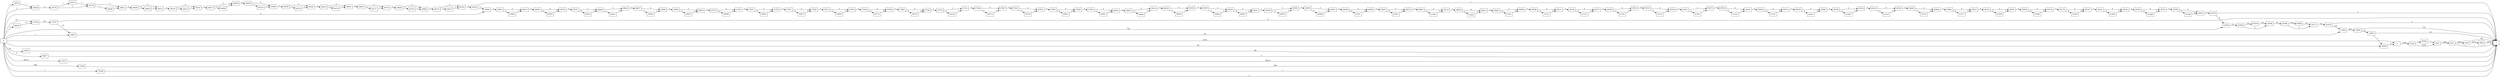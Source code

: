 digraph {
	graph [rankdir=LR]
	node [shape=rectangle]
	2 -> 1830 [label=2560]
	1830 -> 1851 [label=2559]
	1830 -> 26495 [label=1]
	1851 -> 3421 [label=2560]
	3421 -> 1 [label=1]
	3421 -> 4405 [label=2559]
	4405 -> 1 [label=40]
	4405 -> 5982 [label=2519]
	5982 -> 1 [label=2519]
	13795 -> 13797 [label=85]
	13797 -> 13887 [label=81]
	13797 -> 1 [label=4]
	13887 -> 13892 [label=82]
	13892 -> 13895 [label=807]
	13895 -> 13897 [label=82]
	13895 -> 1 [label=725]
	13897 -> 1 [label=81]
	13897 -> 24899 [label=1]
	23925 -> 1 [label=49]
	24899 -> 2 [label=41]
	26495 -> 1851 [label=1]
	26504 -> 26593 [label=5]
	26593 -> 26614 [label=2]
	26593 -> 40482 [label=3]
	26614 -> 26681 [label=5]
	26681 -> 26703 [label=2]
	26681 -> 40503 [label=3]
	26703 -> 26781 [label=5]
	26781 -> 26802 [label=2]
	26781 -> 40523 [label=3]
	26802 -> 26823 [label=2]
	26802 -> 40543 [label=3]
	26823 -> 26877 [label=5]
	26877 -> 26898 [label=2]
	26877 -> 40563 [label=3]
	26898 -> 26958 [label=5]
	26958 -> 26979 [label=2]
	26958 -> 40583 [label=3]
	26979 -> 27237 [label=5]
	27237 -> 27261 [label=2]
	27237 -> 40606 [label=3]
	27261 -> 27507 [label=5]
	27507 -> 27555 [label=2]
	27507 -> 40653 [label=3]
	27555 -> 27561 [label=5]
	27561 -> 27582 [label=2]
	27561 -> 40673 [label=3]
	27582 -> 27615 [label=5]
	27615 -> 27636 [label=2]
	27615 -> 40693 [label=3]
	27636 -> 27642 [label=5]
	27642 -> 27663 [label=2]
	27642 -> 40713 [label=3]
	27663 -> 27687 [label=5]
	27687 -> 27708 [label=2]
	27687 -> 40733 [label=3]
	27708 -> 27720 [label=5]
	27720 -> 27741 [label=2]
	27720 -> 40753 [label=3]
	27741 -> 27786 [label=5]
	27786 -> 27807 [label=2]
	27786 -> 40773 [label=3]
	27807 -> 27810 [label=5]
	27810 -> 27831 [label=2]
	27810 -> 40793 [label=3]
	27831 -> 27905 [label=5]
	27905 -> 27944 [label=2]
	27905 -> 40831 [label=3]
	27944 -> 27983 [label=5]
	27983 -> 28004 [label=2]
	27983 -> 40851 [label=3]
	28004 -> 28091 [label=5]
	28091 -> 28124 [label=2]
	28091 -> 40883 [label=3]
	28124 -> 28163 [label=5]
	28163 -> 28184 [label=2]
	28163 -> 40903 [label=3]
	28184 -> 28199 [label=5]
	28199 -> 28220 [label=2]
	28199 -> 40923 [label=3]
	28220 -> 28241 [label=2]
	28220 -> 40943 [label=3]
	28241 -> 28346 [label=5]
	28346 -> 28382 [label=2]
	28346 -> 40978 [label=3]
	28382 -> 28436 [label=5]
	28436 -> 28457 [label=2]
	28436 -> 40998 [label=3]
	28457 -> 28460 [label=5]
	28460 -> 28484 [label=2]
	28460 -> 41021 [label=3]
	28484 -> 28493 [label=5]
	28493 -> 28514 [label=2]
	28493 -> 41041 [label=3]
	28514 -> 28697 [label=5]
	28697 -> 28718 [label=2]
	28697 -> 41061 [label=3]
	28718 -> 28892 [label=5]
	28892 -> 28913 [label=2]
	28892 -> 41081 [label=3]
	28913 -> 29045 [label=5]
	29045 -> 29066 [label=2]
	29045 -> 41101 [label=3]
	29066 -> 29090 [label=5]
	29090 -> 29111 [label=2]
	29090 -> 41121 [label=3]
	29111 -> 29154 [label=5]
	29154 -> 29175 [label=2]
	29154 -> 41141 [label=3]
	29175 -> 29189 [label=5]
	29189 -> 29210 [label=2]
	29189 -> 41161 [label=3]
	29210 -> 29219 [label=5]
	29219 -> 29240 [label=2]
	29219 -> 41181 [label=3]
	29240 -> 29253 [label=5]
	29253 -> 29274 [label=2]
	29253 -> 41201 [label=3]
	29274 -> 29324 [label=5]
	29324 -> 29345 [label=2]
	29324 -> 41221 [label=3]
	29345 -> 29492 [label=5]
	29492 -> 29513 [label=2]
	29492 -> 41241 [label=3]
	29513 -> 29564 [label=5]
	29564 -> 29585 [label=2]
	29564 -> 41261 [label=3]
	29585 -> 29708 [label=5]
	29708 -> 29745 [label=2]
	29708 -> 41297 [label=3]
	29745 -> 29762 [label=5]
	29762 -> 29783 [label=2]
	29762 -> 41317 [label=3]
	29783 -> 29859 [label=5]
	29859 -> 29894 [label=2]
	29859 -> 41351 [label=3]
	29894 -> 29994 [label=5]
	29994 -> 30015 [label=2]
	29994 -> 41371 [label=3]
	30015 -> 30032 [label=5]
	30032 -> 30070 [label=2]
	30032 -> 41408 [label=3]
	30070 -> 30095 [label=5]
	30095 -> 30116 [label=2]
	30095 -> 41428 [label=3]
	30116 -> 30176 [label=5]
	30176 -> 30197 [label=2]
	30176 -> 41448 [label=3]
	30197 -> 30233 [label=5]
	30233 -> 30254 [label=2]
	30233 -> 41468 [label=3]
	30254 -> 30302 [label=5]
	30302 -> 30323 [label=2]
	30302 -> 41488 [label=3]
	30323 -> 30382 [label=5]
	30382 -> 30403 [label=2]
	30382 -> 41508 [label=3]
	30403 -> 30479 [label=5]
	30479 -> 1 [label=3]
	30479 -> 31949 [label=2]
	31949 -> 32069 [label=727]
	32069 -> 32090 [label=2]
	32069 -> 63936 [label=725]
	32090 -> 32096 [label=727]
	32096 -> 32117 [label=2]
	32096 -> 63956 [label=725]
	32117 -> 32476 [label=727]
	32476 -> 1 [label=2]
	32476 -> 13892 [label=725]
	38457 -> 1 [label=2]
	38458 -> 38755 [label=4]
	38755 -> 38776 [label=3]
	38755 -> 44574 [label=1]
	38776 -> 38811 [label=3]
	38776 -> 44608 [label=1]
	38811 -> 39094 [label=4]
	39094 -> 39141 [label=3]
	39094 -> 44654 [label=1]
	39141 -> 39142 [label=4]
	39142 -> 39163 [label=3]
	39142 -> 44674 [label=1]
	39163 -> 39417 [label=4]
	39417 -> 39438 [label=3]
	39417 -> 44694 [label=1]
	39438 -> 39459 [label=4]
	39459 -> 39480 [label=3]
	39459 -> 44714 [label=1]
	39480 -> 39499 [label=4]
	39499 -> 39520 [label=3]
	39499 -> 44734 [label=1]
	39520 -> 39532 [label=4]
	39532 -> 39553 [label=3]
	39532 -> 44754 [label=1]
	39553 -> 39691 [label=4]
	39691 -> 39715 [label=3]
	39691 -> 44777 [label=1]
	39715 -> 39859 [label=4]
	39859 -> 39880 [label=3]
	39859 -> 44797 [label=1]
	39880 -> 40172 [label=4]
	40172 -> 40193 [label=3]
	40172 -> 44817 [label=1]
	40193 -> 40233 [label=4]
	40233 -> 26504 [label=3]
	40233 -> 1 [label=1]
	40482 -> 26614 [label=3]
	40503 -> 26703 [label=3]
	40523 -> 26802 [label=3]
	40543 -> 26823 [label=3]
	40563 -> 26898 [label=3]
	40583 -> 26979 [label=3]
	40606 -> 27261 [label=3]
	40653 -> 27555 [label=3]
	40673 -> 27582 [label=3]
	40693 -> 27636 [label=3]
	40713 -> 27663 [label=3]
	40733 -> 27708 [label=3]
	40753 -> 27741 [label=3]
	40773 -> 27807 [label=3]
	40793 -> 27831 [label=3]
	40831 -> 27944 [label=3]
	40851 -> 28004 [label=3]
	40883 -> 28124 [label=3]
	40903 -> 28184 [label=3]
	40923 -> 28220 [label=3]
	40943 -> 28241 [label=3]
	40978 -> 28382 [label=3]
	40998 -> 28457 [label=3]
	41021 -> 28484 [label=3]
	41041 -> 28514 [label=3]
	41061 -> 28718 [label=3]
	41081 -> 28913 [label=3]
	41101 -> 29066 [label=3]
	41121 -> 29111 [label=3]
	41141 -> 29175 [label=3]
	41161 -> 29210 [label=3]
	41181 -> 29240 [label=3]
	41201 -> 29274 [label=3]
	41221 -> 29345 [label=3]
	41241 -> 29513 [label=3]
	41261 -> 29585 [label=3]
	41297 -> 29745 [label=3]
	41317 -> 29783 [label=3]
	41351 -> 29894 [label=3]
	41371 -> 30015 [label=3]
	41408 -> 30070 [label=3]
	41428 -> 30116 [label=3]
	41448 -> 30197 [label=3]
	41468 -> 30254 [label=3]
	41488 -> 30323 [label=3]
	41508 -> 30403 [label=3]
	44554 -> 38458 [label=1]
	44574 -> 38776 [label=1]
	44608 -> 38811 [label=1]
	44654 -> 39141 [label=1]
	44674 -> 39163 [label=1]
	44694 -> 39438 [label=1]
	44714 -> 39480 [label=1]
	44734 -> 39520 [label=1]
	44754 -> 39553 [label=1]
	44777 -> 39715 [label=1]
	44797 -> 39880 [label=1]
	44817 -> 40193 [label=1]
	51957 -> 1 [label=36573]
	57938 -> 1 [label=309]
	58946 -> 13795 [label=4]
	63936 -> 32090 [label=725]
	63956 -> 32117 [label=725]
	75386 -> 1 [label=1]
	0 -> 2 [label=2519]
	0 -> 24899 [label=40]
	0 -> 38458 [label=3]
	0 -> 31949 [label=725]
	0 -> 1 [label=1]
	0 -> 13795 [label=81]
	0 -> 23925 [label=49]
	0 -> 13887 [label=1]
	0 -> 26504 [label=2]
	0 -> 38457 [label=2]
	0 -> 44554 [label=1]
	0 -> 51957 [label=36573]
	0 -> 57938 [label=309]
	0 -> 58946 [label=4]
	0 -> 75386 [label=1]
}
